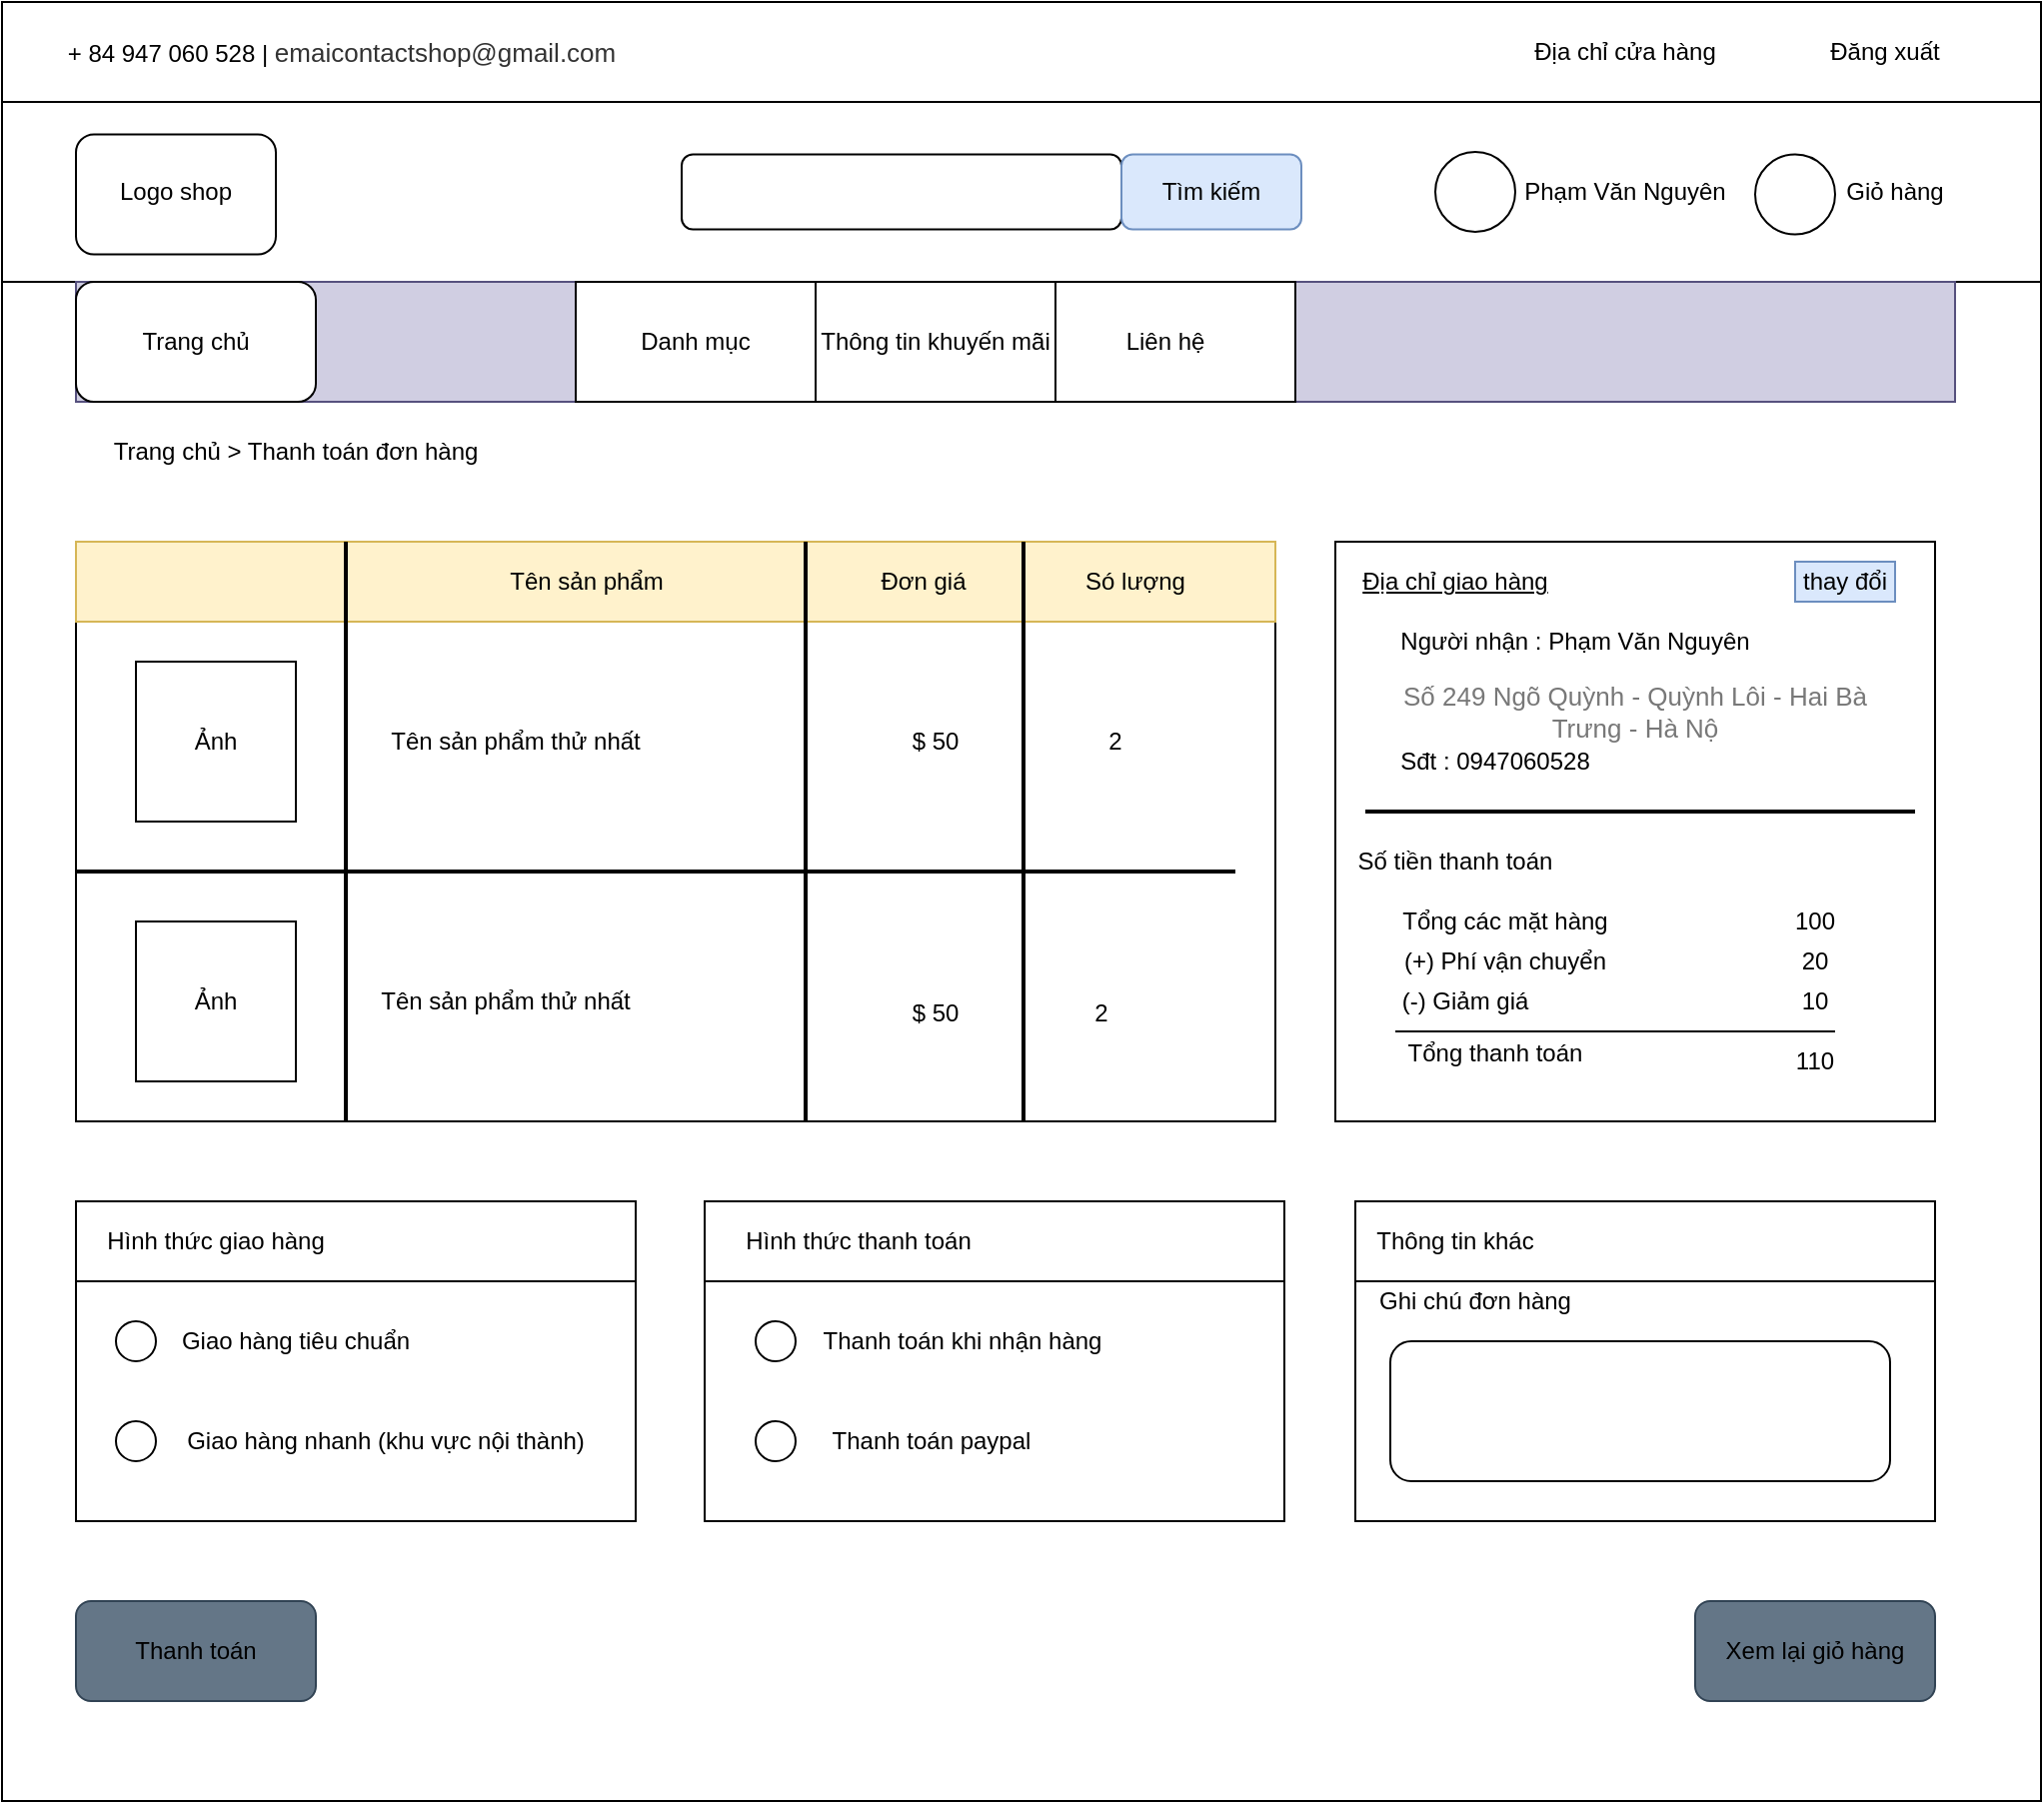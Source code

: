 <mxfile version="14.6.10" type="device"><diagram id="AMivJqa6l-c-BUIu9ySF" name="Page-1"><mxGraphModel dx="1848" dy="1669" grid="1" gridSize="10" guides="1" tooltips="1" connect="1" arrows="1" fold="1" page="1" pageScale="1" pageWidth="827" pageHeight="1169" math="0" shadow="0"><root><mxCell id="0"/><mxCell id="1" parent="0"/><mxCell id="DwZl2H5hrxw4jWoZCLEv-1" value="" style="rounded=0;whiteSpace=wrap;html=1;" vertex="1" parent="1"><mxGeometry x="-97" y="-1090" width="1020" height="900" as="geometry"/></mxCell><mxCell id="DwZl2H5hrxw4jWoZCLEv-2" value="" style="rounded=0;whiteSpace=wrap;html=1;" vertex="1" parent="1"><mxGeometry x="-97" y="-1090" width="1020" height="50" as="geometry"/></mxCell><mxCell id="DwZl2H5hrxw4jWoZCLEv-3" value="+ 84 947 060 528 |&amp;nbsp;&lt;span style=&quot;color: rgb(51 , 51 , 51) ; font-size: 13px ; background-color: rgb(255 , 255 , 255) ; font-family: &amp;#34;poppins&amp;#34; , sans-serif ; text-align: left&quot;&gt;emaicontactshop@gmail.com&lt;/span&gt;" style="text;html=1;strokeColor=none;fillColor=none;align=center;verticalAlign=middle;whiteSpace=wrap;rounded=0;" vertex="1" parent="1"><mxGeometry x="-97" y="-1080" width="340" height="30" as="geometry"/></mxCell><mxCell id="DwZl2H5hrxw4jWoZCLEv-4" value="Địa chỉ cửa hàng" style="text;html=1;align=center;verticalAlign=middle;whiteSpace=wrap;rounded=0;noLabel=0;shadow=0;glass=0;" vertex="1" parent="1"><mxGeometry x="655" y="-1077.5" width="120" height="25" as="geometry"/></mxCell><mxCell id="DwZl2H5hrxw4jWoZCLEv-5" value="Đăng xuất" style="text;html=1;strokeColor=none;fillColor=none;align=center;verticalAlign=middle;whiteSpace=wrap;rounded=0;" vertex="1" parent="1"><mxGeometry x="810" y="-1075" width="70" height="20" as="geometry"/></mxCell><mxCell id="DwZl2H5hrxw4jWoZCLEv-6" value="" style="rounded=0;whiteSpace=wrap;html=1;shadow=0;glass=0;" vertex="1" parent="1"><mxGeometry x="-97" y="-1040" width="1020" height="90" as="geometry"/></mxCell><mxCell id="DwZl2H5hrxw4jWoZCLEv-7" value="" style="rounded=1;whiteSpace=wrap;html=1;shadow=0;glass=0;" vertex="1" parent="1"><mxGeometry x="-60" y="-1023.75" width="100" height="60" as="geometry"/></mxCell><mxCell id="DwZl2H5hrxw4jWoZCLEv-9" value="Logo shop" style="text;html=1;strokeColor=none;fillColor=none;align=center;verticalAlign=middle;whiteSpace=wrap;rounded=0;shadow=0;glass=0;" vertex="1" parent="1"><mxGeometry x="-40" y="-1005" width="60" height="20" as="geometry"/></mxCell><mxCell id="DwZl2H5hrxw4jWoZCLEv-10" value="" style="rounded=1;whiteSpace=wrap;html=1;shadow=0;glass=0;" vertex="1" parent="1"><mxGeometry x="243" y="-1013.75" width="220" height="37.5" as="geometry"/></mxCell><mxCell id="DwZl2H5hrxw4jWoZCLEv-11" value="" style="rounded=1;whiteSpace=wrap;html=1;shadow=0;glass=0;fillColor=#dae8fc;strokeColor=#6c8ebf;" vertex="1" parent="1"><mxGeometry x="463" y="-1013.75" width="90" height="37.5" as="geometry"/></mxCell><mxCell id="DwZl2H5hrxw4jWoZCLEv-12" value="Tìm kiếm" style="text;html=1;strokeColor=none;fillColor=none;align=center;verticalAlign=middle;whiteSpace=wrap;rounded=0;" vertex="1" parent="1"><mxGeometry x="473" y="-1005" width="70" height="20" as="geometry"/></mxCell><mxCell id="DwZl2H5hrxw4jWoZCLEv-13" value="" style="ellipse;whiteSpace=wrap;html=1;aspect=fixed;rounded=0;shadow=0;glass=0;" vertex="1" parent="1"><mxGeometry x="620" y="-1015" width="40" height="40" as="geometry"/></mxCell><mxCell id="DwZl2H5hrxw4jWoZCLEv-14" value="Phạm Văn Nguyên" style="text;html=1;strokeColor=none;fillColor=none;align=center;verticalAlign=middle;whiteSpace=wrap;rounded=0;shadow=0;glass=0;" vertex="1" parent="1"><mxGeometry x="660" y="-1005" width="110" height="20" as="geometry"/></mxCell><mxCell id="DwZl2H5hrxw4jWoZCLEv-15" value="" style="ellipse;whiteSpace=wrap;html=1;aspect=fixed;rounded=0;shadow=0;glass=0;" vertex="1" parent="1"><mxGeometry x="780" y="-1013.75" width="40" height="40" as="geometry"/></mxCell><mxCell id="DwZl2H5hrxw4jWoZCLEv-16" value="Giỏ hàng" style="text;html=1;strokeColor=none;fillColor=none;align=center;verticalAlign=middle;whiteSpace=wrap;rounded=0;shadow=0;glass=0;" vertex="1" parent="1"><mxGeometry x="820" y="-1005" width="60" height="20" as="geometry"/></mxCell><mxCell id="DwZl2H5hrxw4jWoZCLEv-17" value="" style="rounded=0;whiteSpace=wrap;html=1;shadow=0;glass=0;fillColor=#d0cee2;strokeColor=#56517e;" vertex="1" parent="1"><mxGeometry x="-60" y="-950" width="940" height="60" as="geometry"/></mxCell><mxCell id="DwZl2H5hrxw4jWoZCLEv-18" value="" style="rounded=1;whiteSpace=wrap;html=1;shadow=0;glass=0;" vertex="1" parent="1"><mxGeometry x="-60" y="-950" width="120" height="60" as="geometry"/></mxCell><mxCell id="DwZl2H5hrxw4jWoZCLEv-19" value="Trang chủ" style="text;html=1;strokeColor=none;fillColor=none;align=center;verticalAlign=middle;whiteSpace=wrap;rounded=0;shadow=0;glass=0;" vertex="1" parent="1"><mxGeometry x="-50" y="-930" width="100" height="20" as="geometry"/></mxCell><mxCell id="DwZl2H5hrxw4jWoZCLEv-20" value="" style="rounded=0;whiteSpace=wrap;html=1;shadow=0;glass=0;" vertex="1" parent="1"><mxGeometry x="190" y="-950" width="120" height="60" as="geometry"/></mxCell><mxCell id="DwZl2H5hrxw4jWoZCLEv-21" value="" style="rounded=0;whiteSpace=wrap;html=1;shadow=0;glass=0;" vertex="1" parent="1"><mxGeometry x="310" y="-950" width="120" height="60" as="geometry"/></mxCell><mxCell id="DwZl2H5hrxw4jWoZCLEv-24" value="" style="rounded=0;whiteSpace=wrap;html=1;shadow=0;glass=0;" vertex="1" parent="1"><mxGeometry x="430" y="-950" width="120" height="60" as="geometry"/></mxCell><mxCell id="DwZl2H5hrxw4jWoZCLEv-25" value="Danh mục" style="text;html=1;strokeColor=none;fillColor=none;align=center;verticalAlign=middle;whiteSpace=wrap;rounded=0;shadow=0;glass=0;" vertex="1" parent="1"><mxGeometry x="205" y="-930" width="90" height="20" as="geometry"/></mxCell><mxCell id="DwZl2H5hrxw4jWoZCLEv-26" value="Thông tin khuyến mãi" style="text;html=1;strokeColor=none;fillColor=none;align=center;verticalAlign=middle;whiteSpace=wrap;rounded=0;shadow=0;glass=0;" vertex="1" parent="1"><mxGeometry x="310" y="-930" width="120" height="20" as="geometry"/></mxCell><mxCell id="DwZl2H5hrxw4jWoZCLEv-27" value="Liên hệ" style="text;html=1;strokeColor=none;fillColor=none;align=center;verticalAlign=middle;whiteSpace=wrap;rounded=0;shadow=0;glass=0;" vertex="1" parent="1"><mxGeometry x="440" y="-930" width="90" height="20" as="geometry"/></mxCell><mxCell id="DwZl2H5hrxw4jWoZCLEv-28" value="Trang chủ &amp;gt; Thanh toán đơn hàng" style="text;html=1;strokeColor=none;fillColor=none;align=center;verticalAlign=middle;whiteSpace=wrap;rounded=0;" vertex="1" parent="1"><mxGeometry x="-50" y="-880" width="200" height="30" as="geometry"/></mxCell><mxCell id="DwZl2H5hrxw4jWoZCLEv-29" value="" style="rounded=0;whiteSpace=wrap;html=1;" vertex="1" parent="1"><mxGeometry x="-60" y="-820" width="600" height="290" as="geometry"/></mxCell><mxCell id="DwZl2H5hrxw4jWoZCLEv-30" value="" style="rounded=0;whiteSpace=wrap;html=1;fillColor=#fff2cc;strokeColor=#d6b656;" vertex="1" parent="1"><mxGeometry x="-60" y="-820" width="600" height="40" as="geometry"/></mxCell><mxCell id="DwZl2H5hrxw4jWoZCLEv-31" value="" style="whiteSpace=wrap;html=1;aspect=fixed;" vertex="1" parent="1"><mxGeometry x="-30" y="-760" width="80" height="80" as="geometry"/></mxCell><mxCell id="DwZl2H5hrxw4jWoZCLEv-32" value="" style="whiteSpace=wrap;html=1;aspect=fixed;" vertex="1" parent="1"><mxGeometry x="-30" y="-630" width="80" height="80" as="geometry"/></mxCell><mxCell id="DwZl2H5hrxw4jWoZCLEv-33" value="Tên sản phẩm thử nhất" style="text;html=1;strokeColor=none;fillColor=none;align=center;verticalAlign=middle;whiteSpace=wrap;rounded=0;" vertex="1" parent="1"><mxGeometry x="90" y="-740" width="140" height="40" as="geometry"/></mxCell><mxCell id="DwZl2H5hrxw4jWoZCLEv-34" value="Tên sản phẩm thử nhất" style="text;html=1;strokeColor=none;fillColor=none;align=center;verticalAlign=middle;whiteSpace=wrap;rounded=0;" vertex="1" parent="1"><mxGeometry x="90" y="-610" width="130" height="40" as="geometry"/></mxCell><mxCell id="DwZl2H5hrxw4jWoZCLEv-35" value="$ 50" style="text;html=1;strokeColor=none;fillColor=none;align=center;verticalAlign=middle;whiteSpace=wrap;rounded=0;" vertex="1" parent="1"><mxGeometry x="334" y="-730" width="72" height="20" as="geometry"/></mxCell><mxCell id="DwZl2H5hrxw4jWoZCLEv-36" value="2" style="text;html=1;strokeColor=none;fillColor=none;align=center;verticalAlign=middle;whiteSpace=wrap;rounded=0;" vertex="1" parent="1"><mxGeometry x="440" y="-730" width="40" height="20" as="geometry"/></mxCell><mxCell id="DwZl2H5hrxw4jWoZCLEv-38" value="$ 50" style="text;html=1;strokeColor=none;fillColor=none;align=center;verticalAlign=middle;whiteSpace=wrap;rounded=0;" vertex="1" parent="1"><mxGeometry x="334" y="-594" width="72" height="20" as="geometry"/></mxCell><mxCell id="DwZl2H5hrxw4jWoZCLEv-39" value="2" style="text;html=1;strokeColor=none;fillColor=none;align=center;verticalAlign=middle;whiteSpace=wrap;rounded=0;" vertex="1" parent="1"><mxGeometry x="433" y="-594" width="40" height="20" as="geometry"/></mxCell><mxCell id="DwZl2H5hrxw4jWoZCLEv-40" value="" style="rounded=0;whiteSpace=wrap;html=1;fontColor=#FFFFFF;" vertex="1" parent="1"><mxGeometry x="570" y="-820" width="300" height="290" as="geometry"/></mxCell><mxCell id="DwZl2H5hrxw4jWoZCLEv-41" value="Địa chỉ giao hàng" style="text;html=1;strokeColor=none;fillColor=none;align=center;verticalAlign=middle;whiteSpace=wrap;rounded=0;fontStyle=4" vertex="1" parent="1"><mxGeometry x="580" y="-810" width="100" height="20" as="geometry"/></mxCell><mxCell id="DwZl2H5hrxw4jWoZCLEv-43" value="Người nhận : Phạm Văn Nguyên" style="text;html=1;strokeColor=none;fillColor=none;align=center;verticalAlign=middle;whiteSpace=wrap;rounded=0;fontColor=#000000;" vertex="1" parent="1"><mxGeometry x="600" y="-780" width="180" height="20" as="geometry"/></mxCell><mxCell id="DwZl2H5hrxw4jWoZCLEv-44" value="&lt;span style=&quot;color: rgb(120 , 120 , 120) ; font-family: &amp;#34;poppins&amp;#34; , sans-serif ; font-size: 13px ; text-align: left ; background-color: rgb(255 , 255 , 255)&quot;&gt;Số 249 Ngõ Quỳnh - Quỳnh Lôi - Hai Bà Trưng - Hà Nộ&lt;/span&gt;" style="text;html=1;strokeColor=none;fillColor=none;align=center;verticalAlign=middle;whiteSpace=wrap;rounded=0;fontColor=#000000;" vertex="1" parent="1"><mxGeometry x="600" y="-750" width="240" height="30" as="geometry"/></mxCell><mxCell id="DwZl2H5hrxw4jWoZCLEv-45" value="Sđt : 0947060528" style="text;html=1;strokeColor=none;fillColor=none;align=center;verticalAlign=middle;whiteSpace=wrap;rounded=0;fontColor=#000000;" vertex="1" parent="1"><mxGeometry x="600" y="-720" width="100" height="20" as="geometry"/></mxCell><mxCell id="DwZl2H5hrxw4jWoZCLEv-46" value="Số tiền thanh toán" style="text;html=1;strokeColor=none;fillColor=none;align=center;verticalAlign=middle;whiteSpace=wrap;rounded=0;fontColor=#000000;" vertex="1" parent="1"><mxGeometry x="580" y="-670" width="100" height="20" as="geometry"/></mxCell><mxCell id="DwZl2H5hrxw4jWoZCLEv-49" value="" style="line;strokeWidth=2;direction=south;html=1;" vertex="1" parent="1"><mxGeometry x="70" y="-820" width="10" height="290" as="geometry"/></mxCell><mxCell id="DwZl2H5hrxw4jWoZCLEv-50" value="" style="line;strokeWidth=2;direction=south;html=1;" vertex="1" parent="1"><mxGeometry x="300" y="-820" width="10" height="290" as="geometry"/></mxCell><mxCell id="DwZl2H5hrxw4jWoZCLEv-51" value="" style="line;strokeWidth=2;direction=south;html=1;" vertex="1" parent="1"><mxGeometry x="409" y="-820" width="10" height="290" as="geometry"/></mxCell><mxCell id="DwZl2H5hrxw4jWoZCLEv-52" value="Tên sản phẩm" style="text;html=1;strokeColor=none;fillColor=none;align=center;verticalAlign=middle;whiteSpace=wrap;rounded=0;" vertex="1" parent="1"><mxGeometry x="148" y="-810" width="95" height="20" as="geometry"/></mxCell><mxCell id="DwZl2H5hrxw4jWoZCLEv-53" value="Đơn giá" style="text;html=1;strokeColor=none;fillColor=none;align=center;verticalAlign=middle;whiteSpace=wrap;rounded=0;" vertex="1" parent="1"><mxGeometry x="334" y="-810" width="60" height="20" as="geometry"/></mxCell><mxCell id="DwZl2H5hrxw4jWoZCLEv-54" value="Só lượng" style="text;html=1;strokeColor=none;fillColor=none;align=center;verticalAlign=middle;whiteSpace=wrap;rounded=0;" vertex="1" parent="1"><mxGeometry x="440" y="-810" width="60" height="20" as="geometry"/></mxCell><mxCell id="DwZl2H5hrxw4jWoZCLEv-56" value="" style="line;strokeWidth=2;html=1;" vertex="1" parent="1"><mxGeometry x="-60" y="-660" width="580" height="10" as="geometry"/></mxCell><mxCell id="DwZl2H5hrxw4jWoZCLEv-57" value="Tổng các mặt hàng" style="text;html=1;strokeColor=none;fillColor=none;align=center;verticalAlign=middle;whiteSpace=wrap;rounded=0;" vertex="1" parent="1"><mxGeometry x="590" y="-640" width="130" height="20" as="geometry"/></mxCell><mxCell id="DwZl2H5hrxw4jWoZCLEv-58" value="(+) Phí vận chuyển" style="text;html=1;strokeColor=none;fillColor=none;align=center;verticalAlign=middle;whiteSpace=wrap;rounded=0;" vertex="1" parent="1"><mxGeometry x="600" y="-620" width="110" height="20" as="geometry"/></mxCell><mxCell id="DwZl2H5hrxw4jWoZCLEv-59" value="(-) Giảm giá" style="text;html=1;strokeColor=none;fillColor=none;align=center;verticalAlign=middle;whiteSpace=wrap;rounded=0;" vertex="1" parent="1"><mxGeometry x="600" y="-600" width="70" height="20" as="geometry"/></mxCell><mxCell id="DwZl2H5hrxw4jWoZCLEv-60" value="Tổng thanh toán" style="text;html=1;strokeColor=none;fillColor=none;align=center;verticalAlign=middle;whiteSpace=wrap;rounded=0;" vertex="1" parent="1"><mxGeometry x="600" y="-574" width="100" height="20" as="geometry"/></mxCell><mxCell id="DwZl2H5hrxw4jWoZCLEv-62" value="" style="line;strokeWidth=1;html=1;" vertex="1" parent="1"><mxGeometry x="600" y="-580" width="220" height="10" as="geometry"/></mxCell><mxCell id="DwZl2H5hrxw4jWoZCLEv-63" value="" style="line;strokeWidth=2;html=1;" vertex="1" parent="1"><mxGeometry x="585" y="-690" width="275" height="10" as="geometry"/></mxCell><mxCell id="DwZl2H5hrxw4jWoZCLEv-64" value="100" style="text;html=1;strokeColor=none;fillColor=none;align=center;verticalAlign=middle;whiteSpace=wrap;rounded=0;" vertex="1" parent="1"><mxGeometry x="790" y="-640" width="40" height="20" as="geometry"/></mxCell><mxCell id="DwZl2H5hrxw4jWoZCLEv-65" value="20" style="text;html=1;strokeColor=none;fillColor=none;align=center;verticalAlign=middle;whiteSpace=wrap;rounded=0;" vertex="1" parent="1"><mxGeometry x="790" y="-620" width="40" height="20" as="geometry"/></mxCell><mxCell id="DwZl2H5hrxw4jWoZCLEv-66" value="10" style="text;html=1;strokeColor=none;fillColor=none;align=center;verticalAlign=middle;whiteSpace=wrap;rounded=0;" vertex="1" parent="1"><mxGeometry x="790" y="-600" width="40" height="20" as="geometry"/></mxCell><mxCell id="DwZl2H5hrxw4jWoZCLEv-67" value="110" style="text;html=1;strokeColor=none;fillColor=none;align=center;verticalAlign=middle;whiteSpace=wrap;rounded=0;" vertex="1" parent="1"><mxGeometry x="790" y="-570" width="40" height="20" as="geometry"/></mxCell><mxCell id="DwZl2H5hrxw4jWoZCLEv-74" value="" style="rounded=0;whiteSpace=wrap;html=1;strokeWidth=1;align=left;" vertex="1" parent="1"><mxGeometry x="-60" y="-490" width="280" height="160" as="geometry"/></mxCell><mxCell id="DwZl2H5hrxw4jWoZCLEv-75" value="" style="rounded=0;whiteSpace=wrap;html=1;strokeWidth=1;align=left;" vertex="1" parent="1"><mxGeometry x="-60" y="-490" width="280" height="40" as="geometry"/></mxCell><mxCell id="DwZl2H5hrxw4jWoZCLEv-76" value="Hình thức giao hàng" style="text;html=1;strokeColor=none;fillColor=none;align=center;verticalAlign=middle;whiteSpace=wrap;rounded=0;" vertex="1" parent="1"><mxGeometry x="-50" y="-480" width="120" height="20" as="geometry"/></mxCell><mxCell id="DwZl2H5hrxw4jWoZCLEv-77" value="" style="ellipse;whiteSpace=wrap;html=1;aspect=fixed;rounded=0;strokeWidth=1;align=left;" vertex="1" parent="1"><mxGeometry x="-40" y="-430" width="20" height="20" as="geometry"/></mxCell><mxCell id="DwZl2H5hrxw4jWoZCLEv-78" value="Giao hàng tiêu chuẩn" style="text;html=1;strokeColor=none;fillColor=none;align=center;verticalAlign=middle;whiteSpace=wrap;rounded=0;" vertex="1" parent="1"><mxGeometry x="-10" y="-430" width="120" height="20" as="geometry"/></mxCell><mxCell id="DwZl2H5hrxw4jWoZCLEv-80" value="" style="ellipse;whiteSpace=wrap;html=1;aspect=fixed;rounded=0;strokeWidth=1;align=left;" vertex="1" parent="1"><mxGeometry x="-40" y="-380" width="20" height="20" as="geometry"/></mxCell><mxCell id="DwZl2H5hrxw4jWoZCLEv-81" value="Giao hàng nhanh (khu vực nội thành)" style="text;html=1;strokeColor=none;fillColor=none;align=center;verticalAlign=middle;whiteSpace=wrap;rounded=0;" vertex="1" parent="1"><mxGeometry x="-10" y="-380" width="210" height="20" as="geometry"/></mxCell><mxCell id="DwZl2H5hrxw4jWoZCLEv-82" value="" style="rounded=0;whiteSpace=wrap;html=1;strokeWidth=1;align=left;" vertex="1" parent="1"><mxGeometry x="254.5" y="-490" width="290" height="160" as="geometry"/></mxCell><mxCell id="DwZl2H5hrxw4jWoZCLEv-83" value="" style="rounded=0;whiteSpace=wrap;html=1;strokeWidth=1;align=left;" vertex="1" parent="1"><mxGeometry x="254.5" y="-490" width="290" height="40" as="geometry"/></mxCell><mxCell id="DwZl2H5hrxw4jWoZCLEv-84" value="Hình thức thanh toán" style="text;html=1;strokeColor=none;fillColor=none;align=center;verticalAlign=middle;whiteSpace=wrap;rounded=0;" vertex="1" parent="1"><mxGeometry x="269" y="-480" width="125" height="20" as="geometry"/></mxCell><mxCell id="DwZl2H5hrxw4jWoZCLEv-85" value="" style="ellipse;whiteSpace=wrap;html=1;aspect=fixed;rounded=0;strokeWidth=1;align=left;" vertex="1" parent="1"><mxGeometry x="280" y="-430" width="20" height="20" as="geometry"/></mxCell><mxCell id="DwZl2H5hrxw4jWoZCLEv-86" value="" style="ellipse;whiteSpace=wrap;html=1;aspect=fixed;rounded=0;strokeWidth=1;align=left;" vertex="1" parent="1"><mxGeometry x="280" y="-380" width="20" height="20" as="geometry"/></mxCell><mxCell id="DwZl2H5hrxw4jWoZCLEv-87" value="Thanh toán khi nhận hàng" style="text;html=1;strokeColor=none;fillColor=none;align=center;verticalAlign=middle;whiteSpace=wrap;rounded=0;" vertex="1" parent="1"><mxGeometry x="310" y="-430" width="147" height="20" as="geometry"/></mxCell><mxCell id="DwZl2H5hrxw4jWoZCLEv-88" value="Thanh toán paypal" style="text;html=1;strokeColor=none;fillColor=none;align=center;verticalAlign=middle;whiteSpace=wrap;rounded=0;" vertex="1" parent="1"><mxGeometry x="315.5" y="-380" width="103.5" height="20" as="geometry"/></mxCell><mxCell id="DwZl2H5hrxw4jWoZCLEv-89" value="" style="rounded=0;whiteSpace=wrap;html=1;strokeWidth=1;align=left;" vertex="1" parent="1"><mxGeometry x="580" y="-490" width="290" height="160" as="geometry"/></mxCell><mxCell id="DwZl2H5hrxw4jWoZCLEv-90" value="" style="rounded=0;whiteSpace=wrap;html=1;strokeWidth=1;align=left;" vertex="1" parent="1"><mxGeometry x="580" y="-490" width="290" height="40" as="geometry"/></mxCell><mxCell id="DwZl2H5hrxw4jWoZCLEv-91" value="Thông tin khác" style="text;html=1;strokeColor=none;fillColor=none;align=center;verticalAlign=middle;whiteSpace=wrap;rounded=0;" vertex="1" parent="1"><mxGeometry x="580" y="-480" width="100" height="20" as="geometry"/></mxCell><mxCell id="DwZl2H5hrxw4jWoZCLEv-92" value="Ghi chú đơn hàng" style="text;html=1;strokeColor=none;fillColor=none;align=center;verticalAlign=middle;whiteSpace=wrap;rounded=0;" vertex="1" parent="1"><mxGeometry x="590" y="-450" width="100" height="20" as="geometry"/></mxCell><mxCell id="DwZl2H5hrxw4jWoZCLEv-93" value="" style="rounded=1;whiteSpace=wrap;html=1;strokeWidth=1;align=left;" vertex="1" parent="1"><mxGeometry x="597.5" y="-420" width="250" height="70" as="geometry"/></mxCell><mxCell id="DwZl2H5hrxw4jWoZCLEv-94" value="thay đổi" style="text;html=1;strokeColor=#6c8ebf;fillColor=#dae8fc;align=center;verticalAlign=middle;whiteSpace=wrap;rounded=0;" vertex="1" parent="1"><mxGeometry x="800" y="-810" width="50" height="20" as="geometry"/></mxCell><mxCell id="DwZl2H5hrxw4jWoZCLEv-97" value="Ảnh" style="text;html=1;strokeColor=none;fillColor=none;align=center;verticalAlign=middle;whiteSpace=wrap;rounded=0;" vertex="1" parent="1"><mxGeometry x="-10" y="-730" width="40" height="20" as="geometry"/></mxCell><mxCell id="DwZl2H5hrxw4jWoZCLEv-98" value="Ảnh" style="text;html=1;strokeColor=none;fillColor=none;align=center;verticalAlign=middle;whiteSpace=wrap;rounded=0;" vertex="1" parent="1"><mxGeometry x="-10" y="-600" width="40" height="20" as="geometry"/></mxCell><mxCell id="DwZl2H5hrxw4jWoZCLEv-101" value="" style="rounded=1;whiteSpace=wrap;html=1;strokeWidth=1;align=left;fillColor=#647687;strokeColor=#314354;fontColor=#ffffff;" vertex="1" parent="1"><mxGeometry x="-60" y="-290" width="120" height="50" as="geometry"/></mxCell><mxCell id="DwZl2H5hrxw4jWoZCLEv-102" value="Thanh toán" style="text;html=1;strokeColor=none;fillColor=none;align=center;verticalAlign=middle;whiteSpace=wrap;rounded=0;" vertex="1" parent="1"><mxGeometry x="-40" y="-275" width="80" height="20" as="geometry"/></mxCell><mxCell id="DwZl2H5hrxw4jWoZCLEv-103" value="" style="rounded=1;whiteSpace=wrap;html=1;strokeWidth=1;align=left;fillColor=#647687;strokeColor=#314354;fontColor=#ffffff;" vertex="1" parent="1"><mxGeometry x="750" y="-290" width="120" height="50" as="geometry"/></mxCell><mxCell id="DwZl2H5hrxw4jWoZCLEv-104" value="Xem lại giỏ hàng" style="text;html=1;strokeColor=none;fillColor=none;align=center;verticalAlign=middle;whiteSpace=wrap;rounded=0;" vertex="1" parent="1"><mxGeometry x="760" y="-275" width="100" height="20" as="geometry"/></mxCell></root></mxGraphModel></diagram></mxfile>